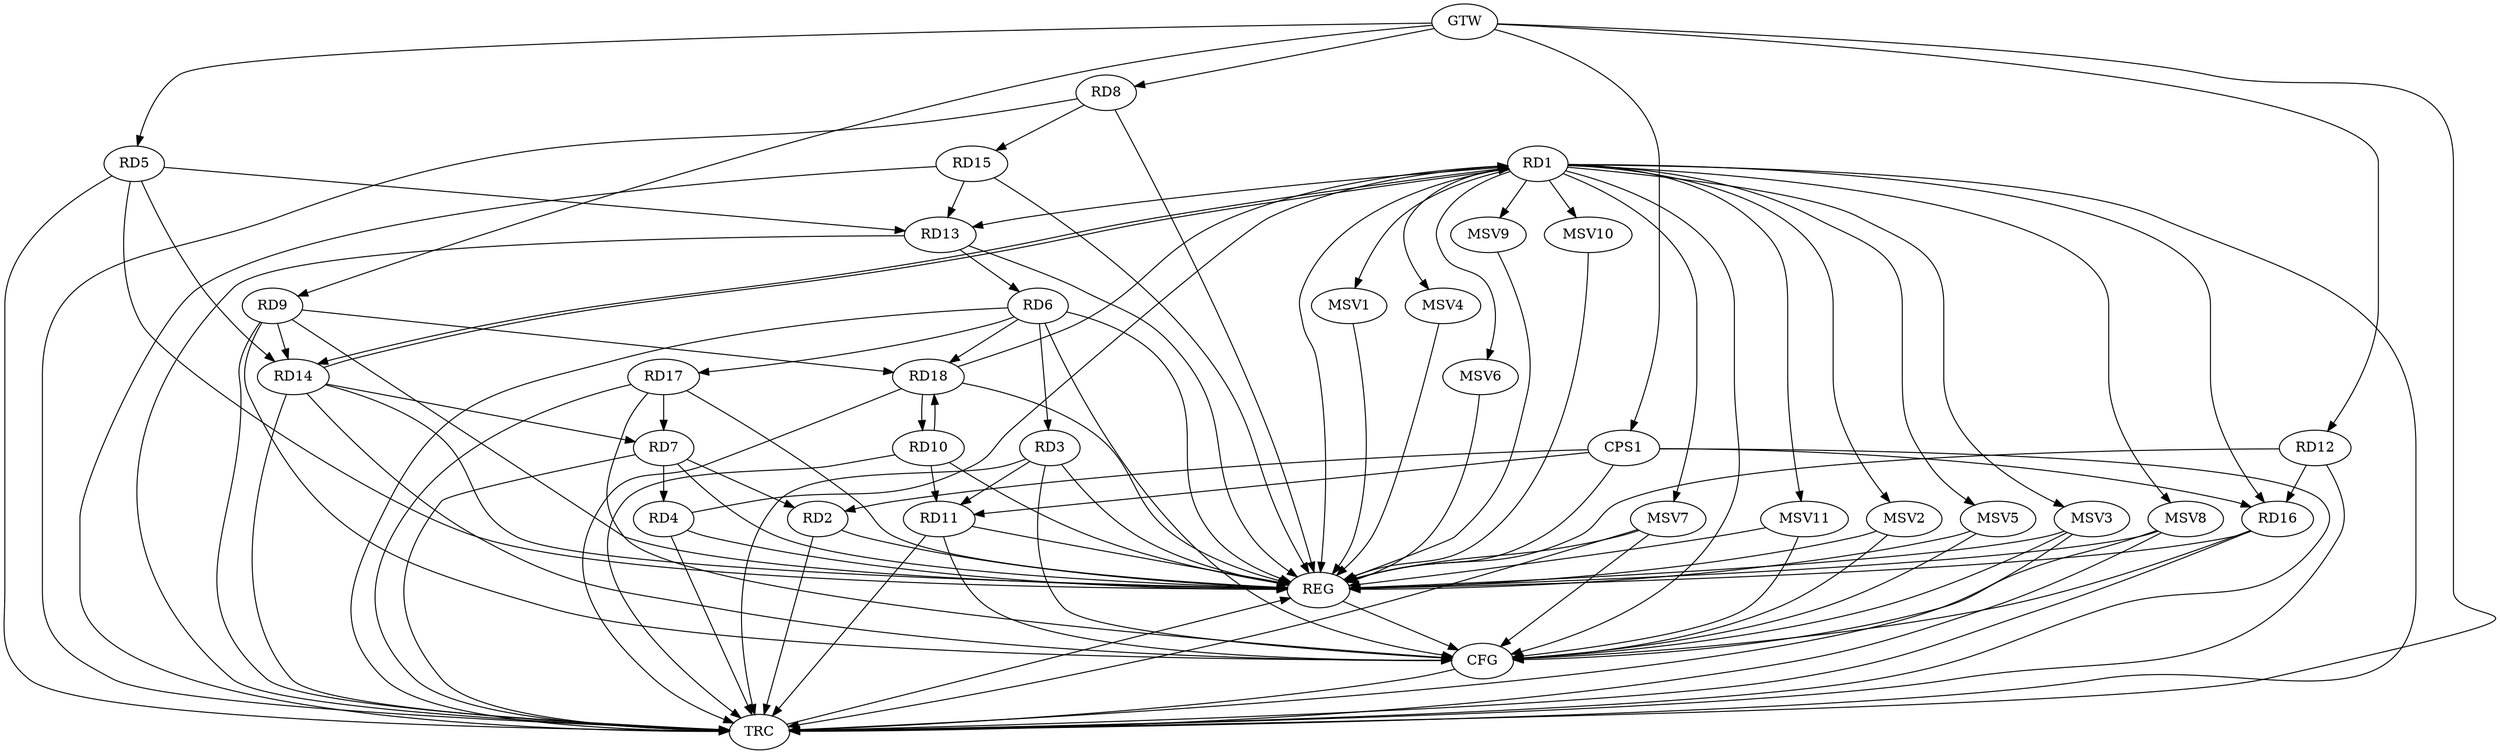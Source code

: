 strict digraph G {
  RD1 [ label="RD1" ];
  RD2 [ label="RD2" ];
  RD3 [ label="RD3" ];
  RD4 [ label="RD4" ];
  RD5 [ label="RD5" ];
  RD6 [ label="RD6" ];
  RD7 [ label="RD7" ];
  RD8 [ label="RD8" ];
  RD9 [ label="RD9" ];
  RD10 [ label="RD10" ];
  RD11 [ label="RD11" ];
  RD12 [ label="RD12" ];
  RD13 [ label="RD13" ];
  RD14 [ label="RD14" ];
  RD15 [ label="RD15" ];
  RD16 [ label="RD16" ];
  RD17 [ label="RD17" ];
  RD18 [ label="RD18" ];
  CPS1 [ label="CPS1" ];
  GTW [ label="GTW" ];
  REG [ label="REG" ];
  CFG [ label="CFG" ];
  TRC [ label="TRC" ];
  MSV1 [ label="MSV1" ];
  MSV2 [ label="MSV2" ];
  MSV3 [ label="MSV3" ];
  MSV4 [ label="MSV4" ];
  MSV5 [ label="MSV5" ];
  MSV6 [ label="MSV6" ];
  MSV7 [ label="MSV7" ];
  MSV8 [ label="MSV8" ];
  MSV9 [ label="MSV9" ];
  MSV10 [ label="MSV10" ];
  MSV11 [ label="MSV11" ];
  RD4 -> RD1;
  RD1 -> RD13;
  RD1 -> RD14;
  RD14 -> RD1;
  RD1 -> RD16;
  RD18 -> RD1;
  RD7 -> RD2;
  RD6 -> RD3;
  RD3 -> RD11;
  RD7 -> RD4;
  RD5 -> RD13;
  RD5 -> RD14;
  RD13 -> RD6;
  RD6 -> RD17;
  RD6 -> RD18;
  RD14 -> RD7;
  RD17 -> RD7;
  RD8 -> RD15;
  RD9 -> RD14;
  RD9 -> RD18;
  RD10 -> RD11;
  RD10 -> RD18;
  RD18 -> RD10;
  RD12 -> RD16;
  RD15 -> RD13;
  CPS1 -> RD2;
  CPS1 -> RD11;
  CPS1 -> RD16;
  GTW -> RD5;
  GTW -> RD8;
  GTW -> RD9;
  GTW -> RD12;
  GTW -> CPS1;
  RD1 -> REG;
  RD2 -> REG;
  RD3 -> REG;
  RD4 -> REG;
  RD5 -> REG;
  RD6 -> REG;
  RD7 -> REG;
  RD8 -> REG;
  RD9 -> REG;
  RD10 -> REG;
  RD11 -> REG;
  RD12 -> REG;
  RD13 -> REG;
  RD14 -> REG;
  RD15 -> REG;
  RD16 -> REG;
  RD17 -> REG;
  RD18 -> REG;
  CPS1 -> REG;
  RD16 -> CFG;
  RD11 -> CFG;
  RD3 -> CFG;
  RD14 -> CFG;
  RD1 -> CFG;
  RD9 -> CFG;
  RD17 -> CFG;
  RD6 -> CFG;
  REG -> CFG;
  RD1 -> TRC;
  RD2 -> TRC;
  RD3 -> TRC;
  RD4 -> TRC;
  RD5 -> TRC;
  RD6 -> TRC;
  RD7 -> TRC;
  RD8 -> TRC;
  RD9 -> TRC;
  RD10 -> TRC;
  RD11 -> TRC;
  RD12 -> TRC;
  RD13 -> TRC;
  RD14 -> TRC;
  RD15 -> TRC;
  RD16 -> TRC;
  RD17 -> TRC;
  RD18 -> TRC;
  CPS1 -> TRC;
  GTW -> TRC;
  CFG -> TRC;
  TRC -> REG;
  RD1 -> MSV1;
  MSV1 -> REG;
  RD1 -> MSV2;
  MSV2 -> REG;
  MSV2 -> CFG;
  RD1 -> MSV3;
  MSV3 -> REG;
  MSV3 -> TRC;
  MSV3 -> CFG;
  RD1 -> MSV4;
  RD1 -> MSV5;
  MSV4 -> REG;
  MSV5 -> REG;
  MSV5 -> CFG;
  RD1 -> MSV6;
  MSV6 -> REG;
  RD1 -> MSV7;
  MSV7 -> REG;
  MSV7 -> TRC;
  MSV7 -> CFG;
  RD1 -> MSV8;
  MSV8 -> REG;
  MSV8 -> TRC;
  MSV8 -> CFG;
  RD1 -> MSV9;
  MSV9 -> REG;
  RD1 -> MSV10;
  MSV10 -> REG;
  RD1 -> MSV11;
  MSV11 -> REG;
  MSV11 -> CFG;
}

